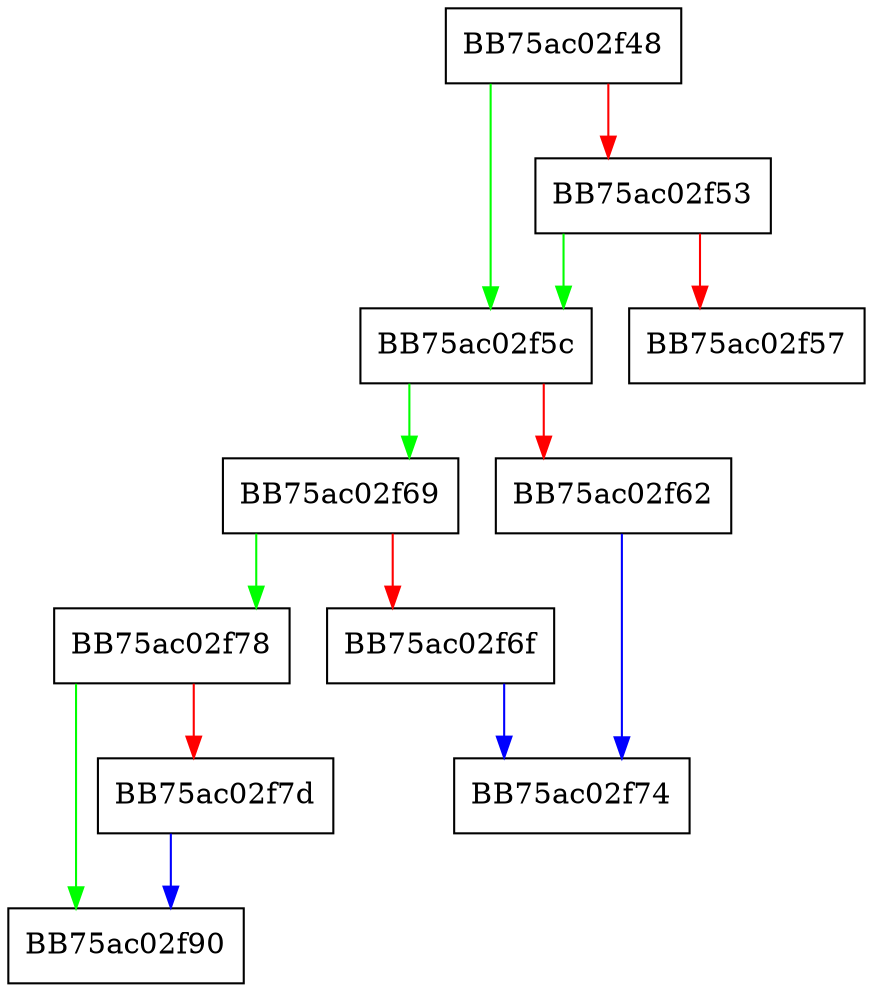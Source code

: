 digraph ZSTD_finalizeOffBase {
  node [shape="box"];
  graph [splines=ortho];
  BB75ac02f48 -> BB75ac02f5c [color="green"];
  BB75ac02f48 -> BB75ac02f53 [color="red"];
  BB75ac02f53 -> BB75ac02f5c [color="green"];
  BB75ac02f53 -> BB75ac02f57 [color="red"];
  BB75ac02f5c -> BB75ac02f69 [color="green"];
  BB75ac02f5c -> BB75ac02f62 [color="red"];
  BB75ac02f62 -> BB75ac02f74 [color="blue"];
  BB75ac02f69 -> BB75ac02f78 [color="green"];
  BB75ac02f69 -> BB75ac02f6f [color="red"];
  BB75ac02f6f -> BB75ac02f74 [color="blue"];
  BB75ac02f78 -> BB75ac02f90 [color="green"];
  BB75ac02f78 -> BB75ac02f7d [color="red"];
  BB75ac02f7d -> BB75ac02f90 [color="blue"];
}